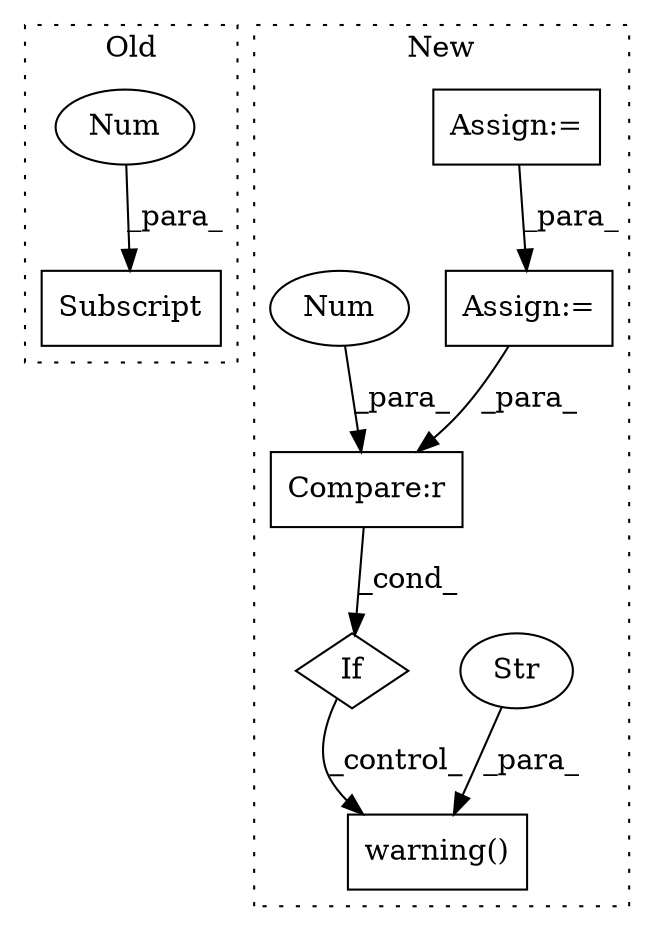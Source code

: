 digraph G {
subgraph cluster0 {
1 [label="Subscript" a="63" s="5445,0" l="24,0" shape="box"];
7 [label="Num" a="76" s="5467" l="1" shape="ellipse"];
label = "Old";
style="dotted";
}
subgraph cluster1 {
2 [label="warning()" a="75" s="7197,7226" l="15,1" shape="box"];
3 [label="Str" a="66" s="7212" l="14" shape="ellipse"];
4 [label="If" a="96" s="6007" l="3" shape="diamond"];
5 [label="Assign:=" a="68" s="5901" l="3" shape="box"];
6 [label="Compare:r" a="40" s="6010" l="10" shape="box"];
8 [label="Assign:=" a="68" s="5566" l="3" shape="box"];
9 [label="Num" a="76" s="6017" l="3" shape="ellipse"];
label = "New";
style="dotted";
}
3 -> 2 [label="_para_"];
4 -> 2 [label="_control_"];
5 -> 6 [label="_para_"];
6 -> 4 [label="_cond_"];
7 -> 1 [label="_para_"];
8 -> 5 [label="_para_"];
9 -> 6 [label="_para_"];
}